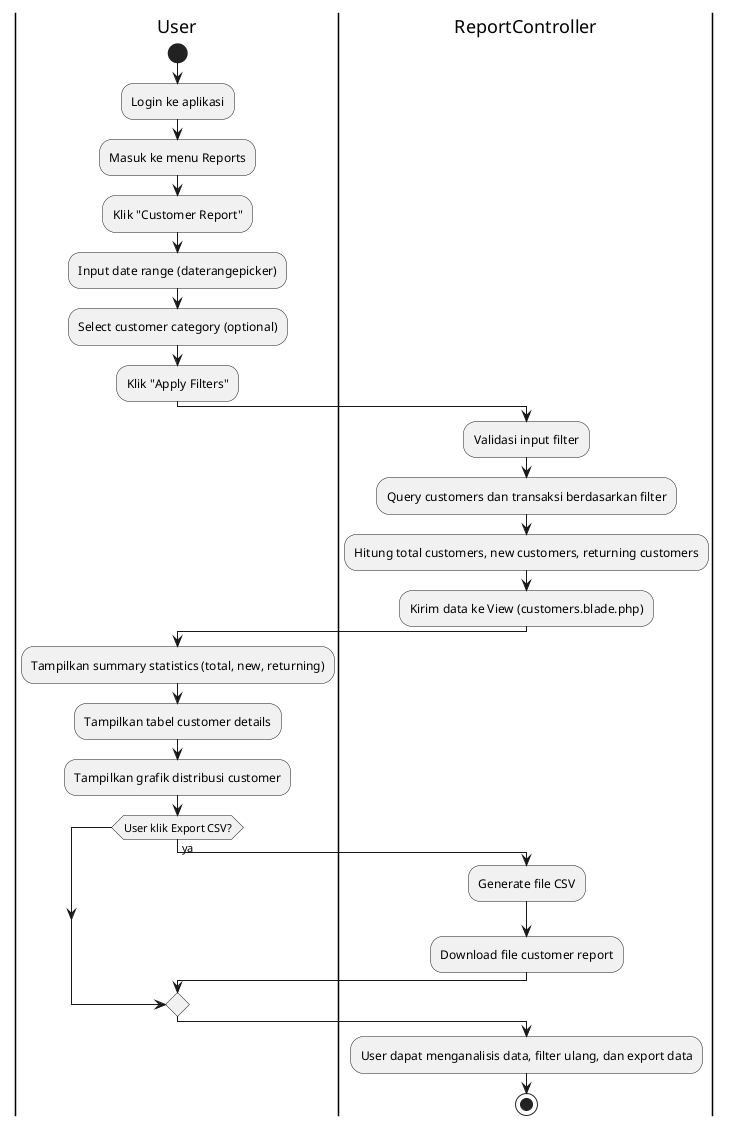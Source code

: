@startuml Activity Diagram - Customer Report

|User|
start
:Login ke aplikasi;
:Masuk ke menu Reports;
:Klik "Customer Report";

:Input date range (daterangepicker);
:Select customer category (optional);
:Klik "Apply Filters";

|ReportController|
:Validasi input filter;
:Query customers dan transaksi berdasarkan filter;
:Hitung total customers, new customers, returning customers;
:Kirim data ke View (customers.blade.php);

|User|
:Tampilkan summary statistics (total, new, returning);
:Tampilkan tabel customer details;
:Tampilkan grafik distribusi customer;

if (User klik Export CSV?) then (ya)
    |ReportController|
    :Generate file CSV;
    :Download file customer report;
endif

:User dapat menganalisis data, filter ulang, dan export data;

stop

@enduml
